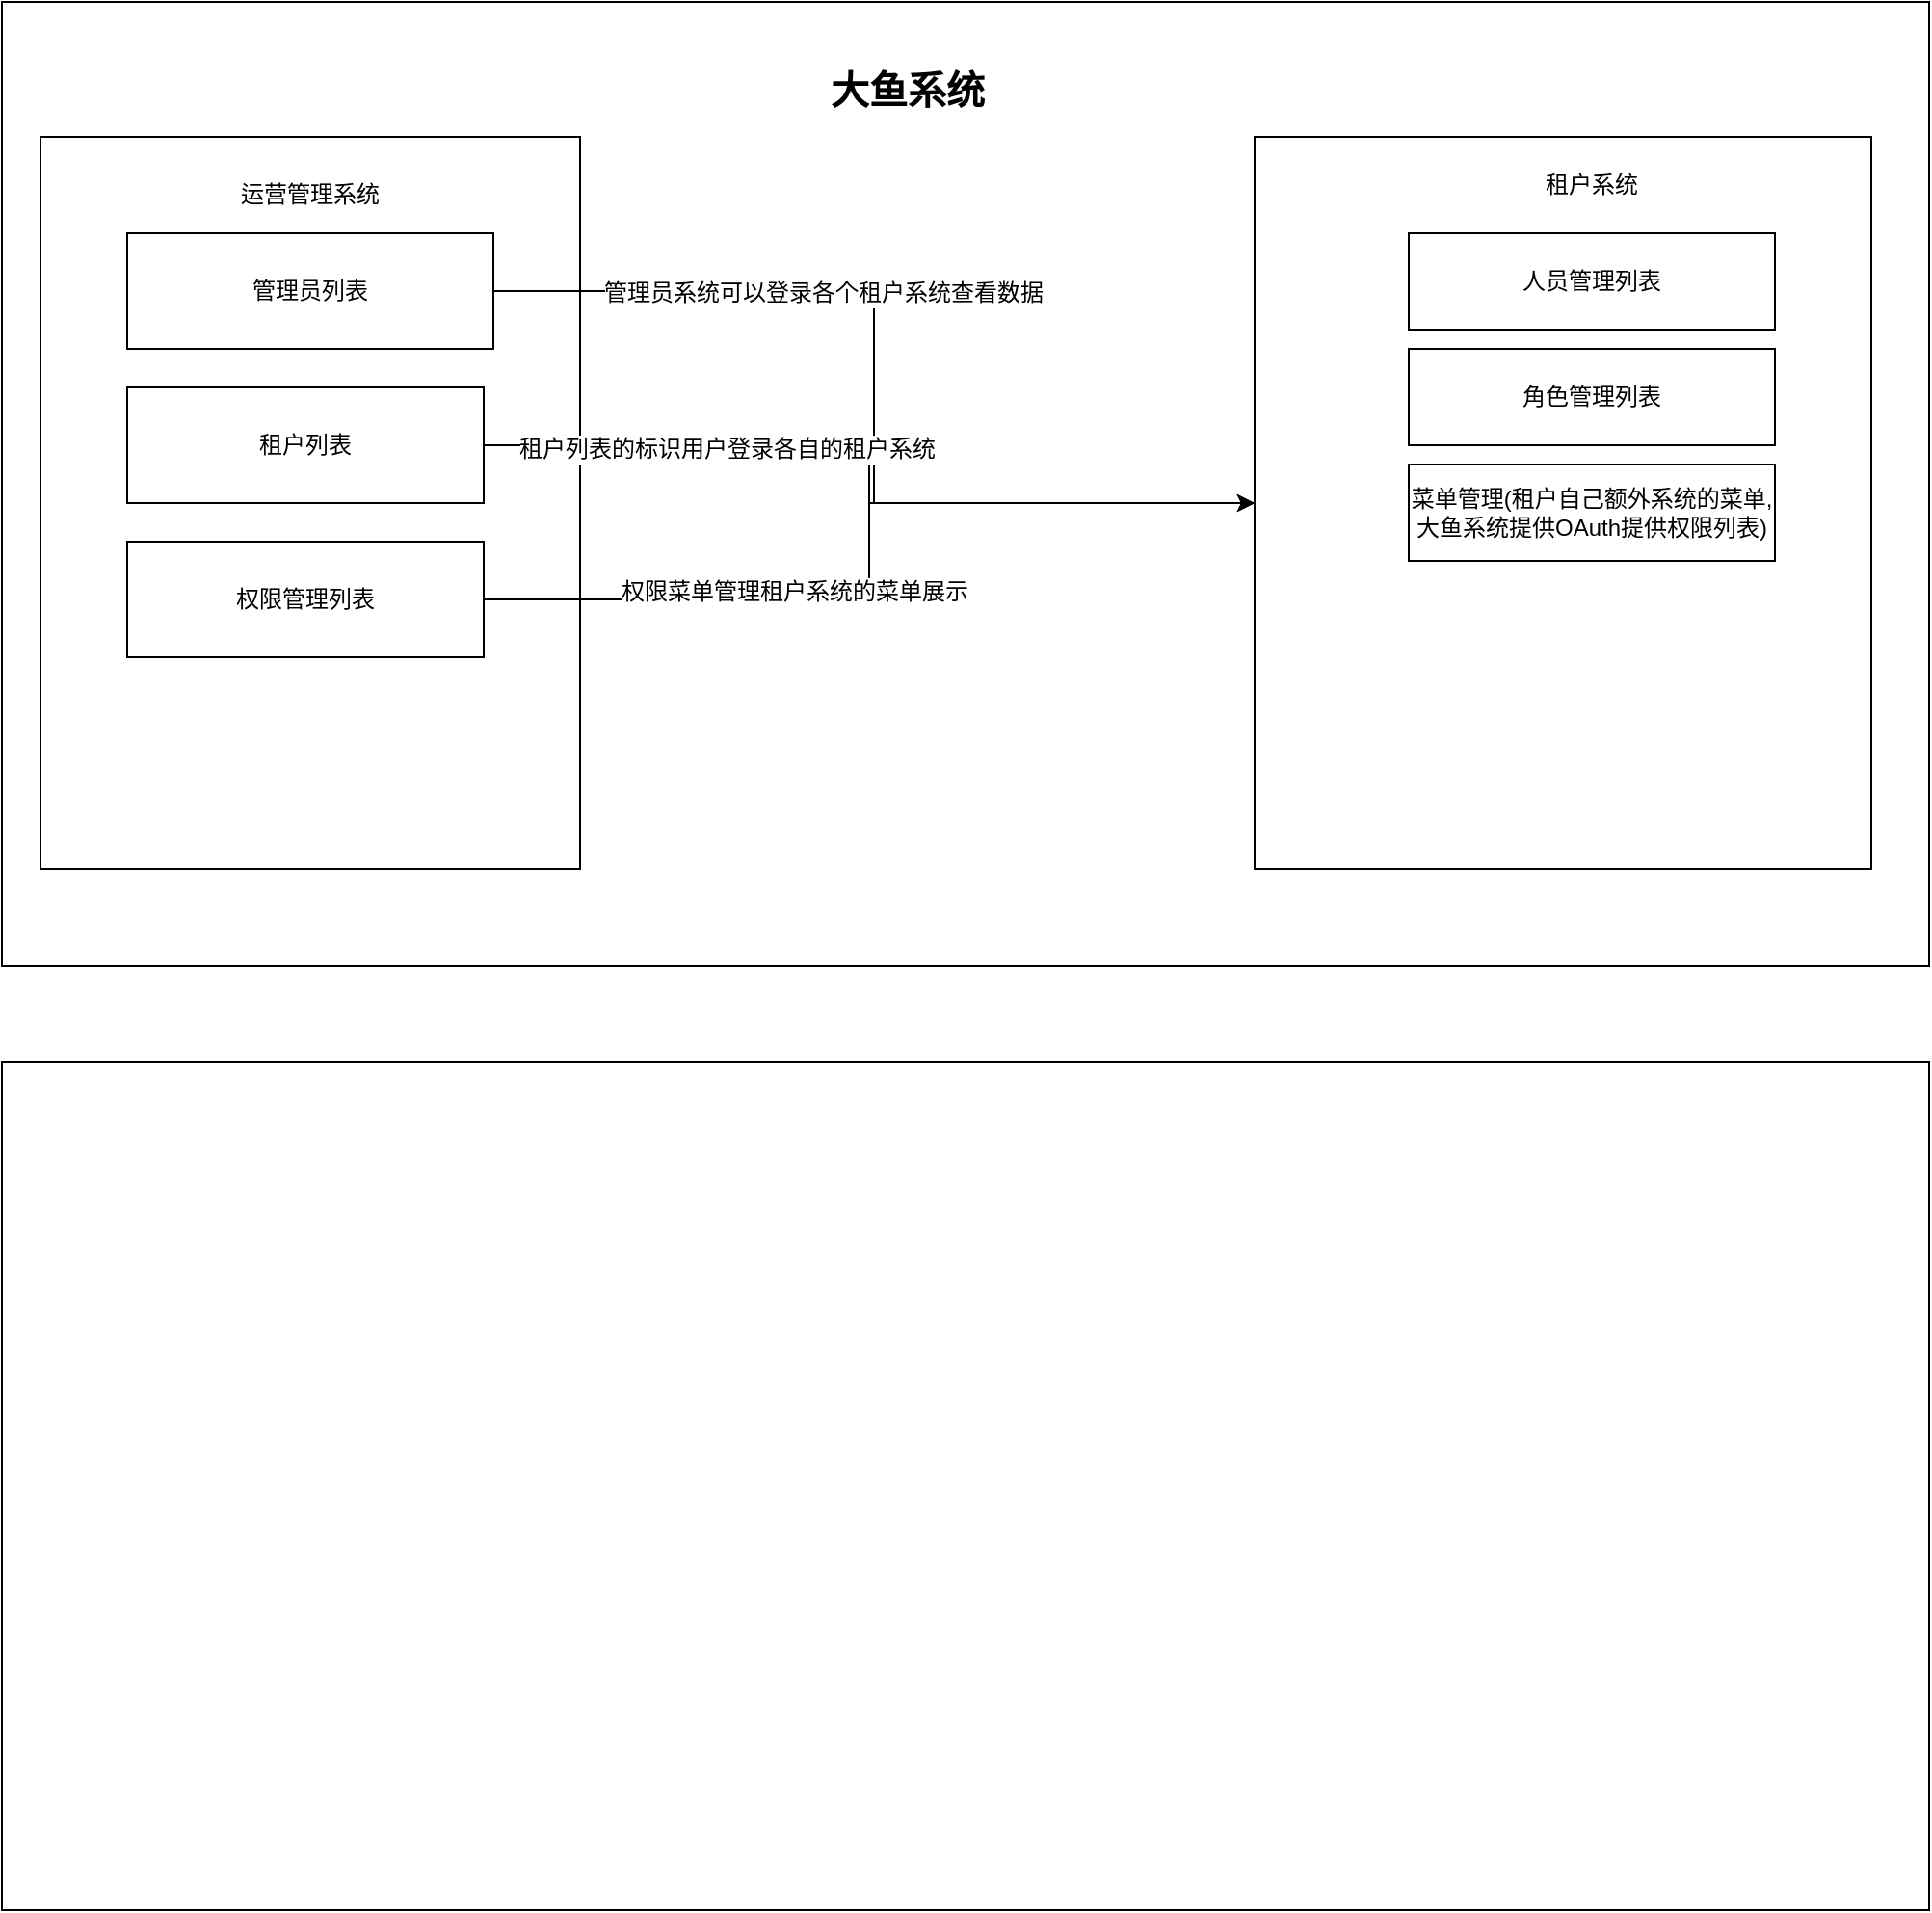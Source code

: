 <mxfile version="12.8.5" type="github">
  <diagram id="nYjnb1gJ_s1BvtdNdWJE" name="第 1 页">
    <mxGraphModel dx="1381" dy="765" grid="1" gridSize="10" guides="1" tooltips="1" connect="1" arrows="1" fold="1" page="1" pageScale="1" pageWidth="827" pageHeight="1169" math="0" shadow="0">
      <root>
        <mxCell id="0" />
        <mxCell id="1" parent="0" />
        <mxCell id="IgNf1-hUJxuoTdSNulPO-2" value="" style="rounded=0;whiteSpace=wrap;html=1;" vertex="1" parent="1">
          <mxGeometry x="220" y="20" width="1000" height="500" as="geometry" />
        </mxCell>
        <mxCell id="IgNf1-hUJxuoTdSNulPO-3" value="&lt;b&gt;&lt;font style=&quot;font-size: 20px&quot;&gt;大鱼系统&lt;/font&gt;&lt;/b&gt;" style="rounded=0;whiteSpace=wrap;html=1;strokeColor=none;" vertex="1" parent="1">
          <mxGeometry x="530" y="40" width="320" height="50" as="geometry" />
        </mxCell>
        <mxCell id="IgNf1-hUJxuoTdSNulPO-4" value="" style="rounded=0;whiteSpace=wrap;html=1;" vertex="1" parent="1">
          <mxGeometry x="240" y="90" width="280" height="380" as="geometry" />
        </mxCell>
        <mxCell id="IgNf1-hUJxuoTdSNulPO-5" value="" style="rounded=0;whiteSpace=wrap;html=1;" vertex="1" parent="1">
          <mxGeometry x="870" y="90" width="320" height="380" as="geometry" />
        </mxCell>
        <mxCell id="IgNf1-hUJxuoTdSNulPO-6" value="运营管理系统" style="rounded=0;whiteSpace=wrap;html=1;strokeColor=none;" vertex="1" parent="1">
          <mxGeometry x="305" y="100" width="150" height="40" as="geometry" />
        </mxCell>
        <mxCell id="IgNf1-hUJxuoTdSNulPO-7" value="租户系统" style="rounded=0;whiteSpace=wrap;html=1;strokeColor=none;" vertex="1" parent="1">
          <mxGeometry x="970" y="100" width="150" height="30" as="geometry" />
        </mxCell>
        <mxCell id="IgNf1-hUJxuoTdSNulPO-17" style="edgeStyle=orthogonalEdgeStyle;rounded=0;orthogonalLoop=1;jettySize=auto;html=1;exitX=1;exitY=0.5;exitDx=0;exitDy=0;entryX=0;entryY=0.5;entryDx=0;entryDy=0;" edge="1" parent="1" source="IgNf1-hUJxuoTdSNulPO-8" target="IgNf1-hUJxuoTdSNulPO-5">
          <mxGeometry relative="1" as="geometry" />
        </mxCell>
        <mxCell id="IgNf1-hUJxuoTdSNulPO-18" value="管理员系统可以登录各个租户系统查看数据" style="text;html=1;align=center;verticalAlign=middle;resizable=0;points=[];labelBackgroundColor=#ffffff;" vertex="1" connectable="0" parent="IgNf1-hUJxuoTdSNulPO-17">
          <mxGeometry x="-0.323" y="-1" relative="1" as="geometry">
            <mxPoint as="offset" />
          </mxGeometry>
        </mxCell>
        <mxCell id="IgNf1-hUJxuoTdSNulPO-8" value="管理员列表" style="rounded=0;whiteSpace=wrap;html=1;" vertex="1" parent="1">
          <mxGeometry x="285" y="140" width="190" height="60" as="geometry" />
        </mxCell>
        <mxCell id="IgNf1-hUJxuoTdSNulPO-19" style="edgeStyle=orthogonalEdgeStyle;rounded=0;orthogonalLoop=1;jettySize=auto;html=1;entryX=0;entryY=0.5;entryDx=0;entryDy=0;" edge="1" parent="1" source="IgNf1-hUJxuoTdSNulPO-9" target="IgNf1-hUJxuoTdSNulPO-5">
          <mxGeometry relative="1" as="geometry" />
        </mxCell>
        <mxCell id="IgNf1-hUJxuoTdSNulPO-20" value="租户列表的标识用户登录各自的租户系统" style="text;html=1;align=center;verticalAlign=middle;resizable=0;points=[];labelBackgroundColor=#ffffff;" vertex="1" connectable="0" parent="IgNf1-hUJxuoTdSNulPO-19">
          <mxGeometry x="-0.414" y="-2" relative="1" as="geometry">
            <mxPoint as="offset" />
          </mxGeometry>
        </mxCell>
        <mxCell id="IgNf1-hUJxuoTdSNulPO-9" value="租户列表" style="rounded=0;whiteSpace=wrap;html=1;" vertex="1" parent="1">
          <mxGeometry x="285" y="220" width="185" height="60" as="geometry" />
        </mxCell>
        <mxCell id="IgNf1-hUJxuoTdSNulPO-21" style="edgeStyle=orthogonalEdgeStyle;rounded=0;orthogonalLoop=1;jettySize=auto;html=1;entryX=0;entryY=0.5;entryDx=0;entryDy=0;" edge="1" parent="1" source="IgNf1-hUJxuoTdSNulPO-10" target="IgNf1-hUJxuoTdSNulPO-5">
          <mxGeometry relative="1" as="geometry" />
        </mxCell>
        <mxCell id="IgNf1-hUJxuoTdSNulPO-22" value="权限菜单管理租户系统的菜单展示" style="text;html=1;align=center;verticalAlign=middle;resizable=0;points=[];labelBackgroundColor=#ffffff;" vertex="1" connectable="0" parent="IgNf1-hUJxuoTdSNulPO-21">
          <mxGeometry x="-0.284" y="4" relative="1" as="geometry">
            <mxPoint as="offset" />
          </mxGeometry>
        </mxCell>
        <mxCell id="IgNf1-hUJxuoTdSNulPO-10" value="权限管理列表" style="rounded=0;whiteSpace=wrap;html=1;" vertex="1" parent="1">
          <mxGeometry x="285" y="300" width="185" height="60" as="geometry" />
        </mxCell>
        <mxCell id="IgNf1-hUJxuoTdSNulPO-12" value="人员管理列表" style="rounded=0;whiteSpace=wrap;html=1;" vertex="1" parent="1">
          <mxGeometry x="950" y="140" width="190" height="50" as="geometry" />
        </mxCell>
        <mxCell id="IgNf1-hUJxuoTdSNulPO-13" value="角色管理列表" style="rounded=0;whiteSpace=wrap;html=1;" vertex="1" parent="1">
          <mxGeometry x="950" y="200" width="190" height="50" as="geometry" />
        </mxCell>
        <mxCell id="IgNf1-hUJxuoTdSNulPO-15" value="菜单管理(租户自己额外系统的菜单,大鱼系统提供OAuth提供权限列表)" style="rounded=0;whiteSpace=wrap;html=1;" vertex="1" parent="1">
          <mxGeometry x="950" y="260" width="190" height="50" as="geometry" />
        </mxCell>
        <mxCell id="IgNf1-hUJxuoTdSNulPO-23" value="" style="rounded=0;whiteSpace=wrap;html=1;" vertex="1" parent="1">
          <mxGeometry x="220" y="570" width="1000" height="440" as="geometry" />
        </mxCell>
      </root>
    </mxGraphModel>
  </diagram>
</mxfile>
